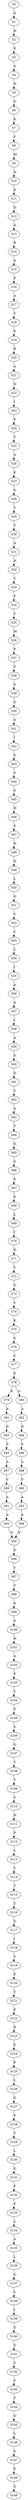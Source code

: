 strict digraph  {
	S0 -> S1 [ label = A ];
	S1 -> S2 [ label = H ];
	S2 -> S3 [ label = E ];
	S3 -> S4 [ label = A ];
	S4 -> S5 [ label = N ];
	S5 -> S6 [ label = G ];
	S6 -> S7 [ label = K ];
	S7 -> S8 [ label = F ];
	S8 -> S9 [ label = M ];
	S9 -> S10 [ label = N ];
	S10 -> S11 [ label = K ];
	S11 -> S12 [ label = D ];
	S12 -> S13 [ label = A ];
	S13 -> S14 [ label = R ];
	S14 -> S15 [ label = A ];
	S15 -> S16 [ label = P ];
	S16 -> S17 [ label = A ];
	S17 -> S18 [ label = V ];
	S18 -> S19 [ label = E ];
	S19 -> S20 [ label = R ];
	S20 -> S21 [ label = A ];
	S21 -> S22 [ label = N ];
	S22 -> S23 [ label = I ];
	S23 -> S24 [ label = F ];
	S24 -> S25 [ label = T ];
	S25 -> S26 [ label = A ];
	S26 -> S27 [ label = E ];
	S27 -> S28 [ label = G ];
	S28 -> S29 [ label = T ];
	S29 -> S30 [ label = T ];
	S30 -> S31 [ label = A ];
	S31 -> S32 [ label = N ];
	S32 -> S33 [ label = Y ];
	S33 -> S34 [ label = F ];
	S34 -> S35 [ label = T ];
	S35 -> S36 [ label = M ];
	S36 -> S37 [ label = F ];
	S37 -> S38 [ label = F ];
	S38 -> S39 [ label = G ];
	S39 -> S40 [ label = G ];
	S40 -> S41 [ label = G ];
	S41 -> S42 [ label = I ];
	S42 -> S43 [ label = G ];
	S43 -> S44 [ label = C ];
	S44 -> S45 [ label = S ];
	S45 -> S46 [ label = H ];
	S46 -> S47 [ label = S ];
	S47 -> S48 [ label = N ];
	S48 -> S49 [ label = H ];
	S49 -> S50 [ label = L ];
	S50 -> S51 [ label = G ];
	S51 -> S52 [ label = V ];
	S52 -> S53 [ label = C ];
	S53 -> S54 [ label = L ];
	S54 -> S55 [ label = I ];
	S55 -> S56 [ label = A ];
	S56 -> S57 [ label = A ];
	S57 -> S58 [ label = I ];
	S58 -> S59 [ label = A ];
	S59 -> S60 [ label = S ];
	S60 -> S61 [ label = D ];
	S61 -> S62 [ label = V ];
	S62 -> S63 [ label = A ];
	S63 -> S64 [ label = T ];
	S64 -> S65 [ label = G ];
	S65 -> S66 [ label = G ];
	S66 -> S67 [ label = E ];
	S67 -> S68 [ label = K ];
	S68 -> S69 [ label = L ];
	S69 -> S70 [ label = I ];
	S70 -> S71 [ label = D ];
	S71 -> S72 [ label = V ];
	S72 -> S73 [ label = G ];
	S73 -> S74 [ label = V ];
	S74 -> S75 [ label = K ];
	S75 -> S76 [ label = S ];
	S76 -> S77 [ label = C ];
	S77 -> S78 [ label = P ];
	S78 -> S79 [ label = R ];
	S78 -> S80 [ label = G ];
	S79 -> S81 [ label = A ];
	S80 -> S82 [ label = A ];
	S81 -> S83 [ label = D ];
	S82 -> S84 [ label = D ];
	S83 -> S85 [ label = S ];
	S84 -> S86 [ label = S ];
	S85 -> S87 [ label = A ];
	S86 -> S88 [ label = A ];
	S87 -> S89 [ label = V ];
	S88 -> S90 [ label = V ];
	S89 -> S91 [ label = A ];
	S90 -> S92 [ label = A ];
	S91 -> S93 [ label = A ];
	S92 -> S94 [ label = A ];
	S93 -> S95 [ label = N ];
	S94 -> S95 [ label = N ];
	S95 -> S96 [ label = D ];
	S96 -> S97 [ label = Y ];
	S97 -> S98 [ label = V ];
	S98 -> S99 [ label = A ];
	S99 -> S100 [ label = S ];
	S100 -> S101 [ label = H ];
	S101 -> S102 [ label = A ];
	S102 -> S103 [ label = P ];
	S103 -> S104 [ label = T ];
	S104 -> S105 [ label = P ];
	S105 -> S106 [ label = S ];
	S106 -> S107 [ label = Q ];
	S107 -> S108 [ label = T ];
	S108 -> S109 [ label = T ];
	S109 -> S110 [ label = V ];
	S110 -> S111 [ label = H ];
	S111 -> S112 [ label = P ];
	S112 -> S113 [ label = L ];
	S113 -> S114 [ label = T ];
	S114 -> S115 [ label = T ];
	S115 -> S116 [ label = T ];
	S116 -> S117 [ label = G ];
	S117 -> S118 [ label = I ];
	S118 -> S119 [ label = V ];
	S119 -> S120 [ label = E ];
	S120 -> S121 [ label = V ];
	S121 -> S122 [ label = K ];
	S122 -> S123 [ label = R ];
	S123 -> S124 [ label = P ];
	S124 -> S125 [ label = P ];
	S125 -> S126 [ label = L ];
	S126 -> S127 [ label = G ];
	S127 -> S128 [ label = F ];
	S128 -> S129 [ label = Y ];
	S129 -> S130 [ label = L ];
	S130 -> S131 [ label = G ];
	S131 -> S132 [ label = F ];
	S132 -> S133 [ label = F ];
	S133 -> S134 [ label = L ];
	S134 -> S135 [ label = A ];
	S135 -> S136 [ label = L ];
	S136 -> S137 [ label = G ];
	S137 -> S138 [ label = V ];
	S138 -> S139 [ label = I ];
	S139 -> S140 [ label = G ];
	S140 -> S141 [ label = G ];
	S141 -> S142 [ label = V ];
	S142 -> S143 [ label = C ];
	S143 -> S144 [ label = T ];
	S144 -> S145 [ label = G ];
	S145 -> S146 [ label = L ];
	S146 -> S147 [ label = G ];
	S147 -> S148 [ label = F ];
	S148 -> S149 [ label = S ];
}
